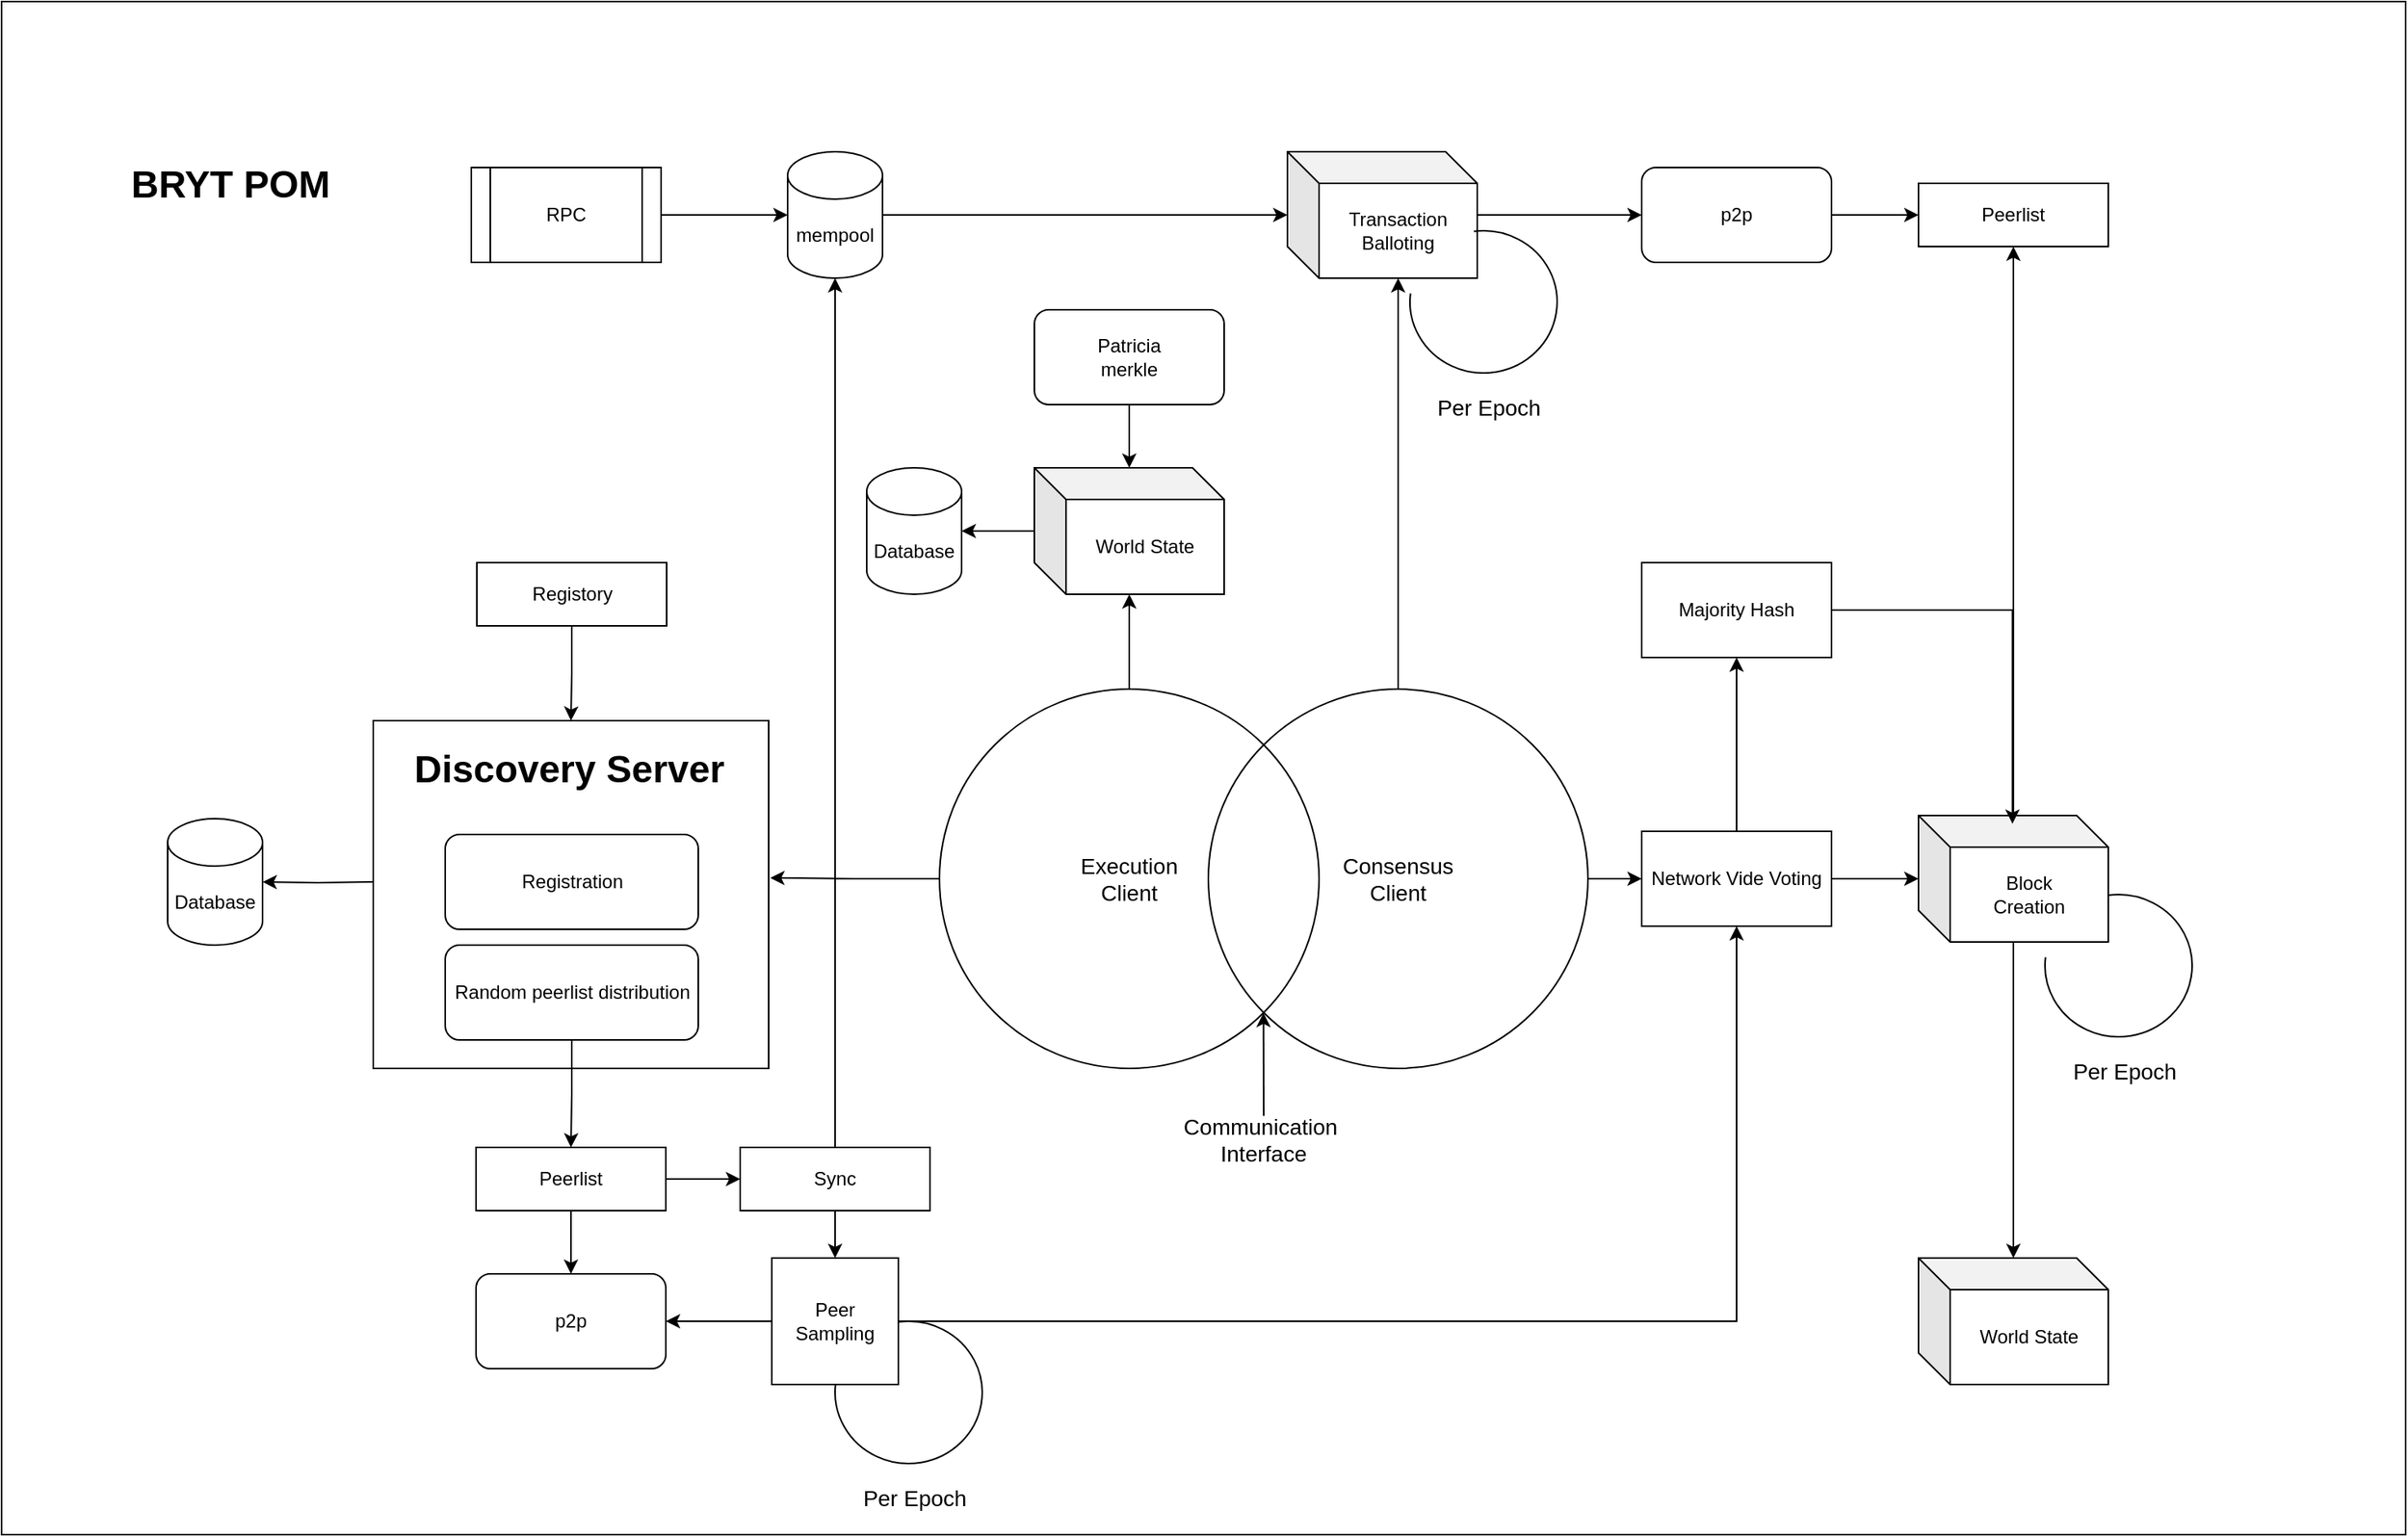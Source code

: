 <mxfile version="24.7.1" type="github">
  <diagram name="Page-1" id="kQMQTXATmenSAZyp5msM">
    <mxGraphModel dx="3119" dy="1177" grid="1" gridSize="10" guides="1" tooltips="1" connect="1" arrows="1" fold="1" page="1" pageScale="1" pageWidth="850" pageHeight="1100" math="0" shadow="0">
      <root>
        <mxCell id="0" />
        <mxCell id="1" parent="0" />
        <mxCell id="oUvKnUqJZTMTFXycQhW--68" value="" style="rounded=0;whiteSpace=wrap;html=1;" parent="1" vertex="1">
          <mxGeometry x="-760" y="65" width="1520" height="970" as="geometry" />
        </mxCell>
        <mxCell id="oUvKnUqJZTMTFXycQhW--55" style="edgeStyle=orthogonalEdgeStyle;rounded=0;orthogonalLoop=1;jettySize=auto;html=1;" parent="1" source="oUvKnUqJZTMTFXycQhW--2" target="oUvKnUqJZTMTFXycQhW--54" edge="1">
          <mxGeometry relative="1" as="geometry" />
        </mxCell>
        <mxCell id="oUvKnUqJZTMTFXycQhW--2" value="&lt;font style=&quot;font-size: 14px;&quot;&gt;Consensus&lt;/font&gt;&lt;div style=&quot;font-size: 14px;&quot;&gt;&lt;font style=&quot;font-size: 14px;&quot;&gt;Client&lt;/font&gt;&lt;/div&gt;" style="ellipse;whiteSpace=wrap;html=1;aspect=fixed;fillColor=none;" parent="1" vertex="1">
          <mxGeometry x="3" y="500" width="240" height="240" as="geometry" />
        </mxCell>
        <mxCell id="oUvKnUqJZTMTFXycQhW--47" style="edgeStyle=orthogonalEdgeStyle;rounded=0;orthogonalLoop=1;jettySize=auto;html=1;entryX=0.5;entryY=0;entryDx=0;entryDy=0;endArrow=none;endFill=0;" parent="1" source="oUvKnUqJZTMTFXycQhW--1" target="oUvKnUqJZTMTFXycQhW--46" edge="1">
          <mxGeometry relative="1" as="geometry" />
        </mxCell>
        <mxCell id="efIlXKtAPlT8yFfTsTMv-31" value="" style="edgeStyle=orthogonalEdgeStyle;rounded=0;orthogonalLoop=1;jettySize=auto;html=1;" parent="1" source="oUvKnUqJZTMTFXycQhW--1" target="efIlXKtAPlT8yFfTsTMv-26" edge="1">
          <mxGeometry relative="1" as="geometry" />
        </mxCell>
        <mxCell id="oUvKnUqJZTMTFXycQhW--1" value="&lt;font style=&quot;font-size: 14px;&quot;&gt;Execution&lt;br&gt;Client&lt;/font&gt;" style="ellipse;whiteSpace=wrap;html=1;aspect=fixed;fillColor=none;" parent="1" vertex="1">
          <mxGeometry x="-167" y="500" width="240" height="240" as="geometry" />
        </mxCell>
        <mxCell id="oUvKnUqJZTMTFXycQhW--4" value="" style="endArrow=classic;html=1;rounded=0;entryX=1;entryY=1;entryDx=0;entryDy=0;" parent="1" target="oUvKnUqJZTMTFXycQhW--1" edge="1">
          <mxGeometry width="50" height="50" relative="1" as="geometry">
            <mxPoint x="38" y="770" as="sourcePoint" />
            <mxPoint x="83" y="780" as="targetPoint" />
          </mxGeometry>
        </mxCell>
        <mxCell id="oUvKnUqJZTMTFXycQhW--5" value="&lt;font style=&quot;font-size: 14px;&quot;&gt;Communication&amp;nbsp; Interface&lt;/font&gt;" style="text;html=1;align=center;verticalAlign=middle;whiteSpace=wrap;rounded=0;" parent="1" vertex="1">
          <mxGeometry x="8" y="770" width="60" height="30" as="geometry" />
        </mxCell>
        <mxCell id="oUvKnUqJZTMTFXycQhW--11" value="" style="edgeStyle=orthogonalEdgeStyle;rounded=0;orthogonalLoop=1;jettySize=auto;html=1;" parent="1" target="oUvKnUqJZTMTFXycQhW--10" edge="1">
          <mxGeometry relative="1" as="geometry">
            <mxPoint x="-525" y="622" as="sourcePoint" />
          </mxGeometry>
        </mxCell>
        <mxCell id="oUvKnUqJZTMTFXycQhW--10" value="Database" style="shape=cylinder3;whiteSpace=wrap;html=1;boundedLbl=1;backgroundOutline=1;size=15;" parent="1" vertex="1">
          <mxGeometry x="-655" y="582" width="60" height="80" as="geometry" />
        </mxCell>
        <mxCell id="efIlXKtAPlT8yFfTsTMv-42" style="edgeStyle=orthogonalEdgeStyle;rounded=0;orthogonalLoop=1;jettySize=auto;html=1;entryX=0.5;entryY=0;entryDx=0;entryDy=0;" parent="1" source="oUvKnUqJZTMTFXycQhW--12" target="efIlXKtAPlT8yFfTsTMv-1" edge="1">
          <mxGeometry relative="1" as="geometry" />
        </mxCell>
        <mxCell id="oUvKnUqJZTMTFXycQhW--12" value="Registory" style="whiteSpace=wrap;html=1;fillColor=none;" parent="1" vertex="1">
          <mxGeometry x="-459.5" y="420" width="120" height="40" as="geometry" />
        </mxCell>
        <mxCell id="oUvKnUqJZTMTFXycQhW--37" style="edgeStyle=orthogonalEdgeStyle;rounded=0;orthogonalLoop=1;jettySize=auto;html=1;entryX=0.5;entryY=0;entryDx=0;entryDy=0;" parent="1" source="oUvKnUqJZTMTFXycQhW--13" target="oUvKnUqJZTMTFXycQhW--35" edge="1">
          <mxGeometry relative="1" as="geometry" />
        </mxCell>
        <mxCell id="oUvKnUqJZTMTFXycQhW--53" value="" style="edgeStyle=orthogonalEdgeStyle;rounded=0;orthogonalLoop=1;jettySize=auto;html=1;" parent="1" source="oUvKnUqJZTMTFXycQhW--13" target="oUvKnUqJZTMTFXycQhW--46" edge="1">
          <mxGeometry relative="1" as="geometry" />
        </mxCell>
        <mxCell id="oUvKnUqJZTMTFXycQhW--13" value="Peerlist" style="whiteSpace=wrap;html=1;fillColor=none;" parent="1" vertex="1">
          <mxGeometry x="-460" y="790" width="120" height="40" as="geometry" />
        </mxCell>
        <mxCell id="oUvKnUqJZTMTFXycQhW--21" style="edgeStyle=orthogonalEdgeStyle;rounded=0;orthogonalLoop=1;jettySize=auto;html=1;entryX=0.5;entryY=1;entryDx=0;entryDy=0;entryPerimeter=0;" parent="1" source="oUvKnUqJZTMTFXycQhW--1" target="oUvKnUqJZTMTFXycQhW--31" edge="1">
          <mxGeometry relative="1" as="geometry">
            <mxPoint x="-233" y="370" as="targetPoint" />
          </mxGeometry>
        </mxCell>
        <mxCell id="oUvKnUqJZTMTFXycQhW--24" value="RPC" style="shape=process;whiteSpace=wrap;html=1;backgroundOutline=1;" parent="1" vertex="1">
          <mxGeometry x="-463" y="170" width="120" height="60" as="geometry" />
        </mxCell>
        <mxCell id="oUvKnUqJZTMTFXycQhW--31" value="mempool" style="shape=cylinder3;whiteSpace=wrap;html=1;boundedLbl=1;backgroundOutline=1;size=15;" parent="1" vertex="1">
          <mxGeometry x="-263" y="160" width="60" height="80" as="geometry" />
        </mxCell>
        <mxCell id="oUvKnUqJZTMTFXycQhW--36" value="" style="edgeStyle=orthogonalEdgeStyle;rounded=0;orthogonalLoop=1;jettySize=auto;html=1;" parent="1" source="oUvKnUqJZTMTFXycQhW--33" target="oUvKnUqJZTMTFXycQhW--35" edge="1">
          <mxGeometry relative="1" as="geometry" />
        </mxCell>
        <mxCell id="oUvKnUqJZTMTFXycQhW--64" style="edgeStyle=orthogonalEdgeStyle;rounded=0;orthogonalLoop=1;jettySize=auto;html=1;entryX=0.5;entryY=1;entryDx=0;entryDy=0;" parent="1" source="oUvKnUqJZTMTFXycQhW--33" target="oUvKnUqJZTMTFXycQhW--54" edge="1">
          <mxGeometry relative="1" as="geometry" />
        </mxCell>
        <mxCell id="oUvKnUqJZTMTFXycQhW--33" value="Peer&lt;br&gt;Sampling" style="whiteSpace=wrap;html=1;aspect=fixed;" parent="1" vertex="1">
          <mxGeometry x="-273" y="860" width="80" height="80" as="geometry" />
        </mxCell>
        <mxCell id="oUvKnUqJZTMTFXycQhW--35" value="p2p" style="rounded=1;whiteSpace=wrap;html=1;" parent="1" vertex="1">
          <mxGeometry x="-460" y="870" width="120" height="60" as="geometry" />
        </mxCell>
        <mxCell id="oUvKnUqJZTMTFXycQhW--38" value="" style="verticalLabelPosition=bottom;verticalAlign=top;html=1;shape=mxgraph.basic.arc;startAngle=0.979;endAngle=0.769;" parent="1" vertex="1">
          <mxGeometry x="-233" y="900" width="93" height="90" as="geometry" />
        </mxCell>
        <mxCell id="oUvKnUqJZTMTFXycQhW--39" value="&lt;font style=&quot;font-size: 14px;&quot;&gt;Per Epoch&lt;/font&gt;" style="text;html=1;align=center;verticalAlign=middle;whiteSpace=wrap;rounded=0;" parent="1" vertex="1">
          <mxGeometry x="-226.5" y="997" width="87" height="30" as="geometry" />
        </mxCell>
        <mxCell id="oUvKnUqJZTMTFXycQhW--48" style="edgeStyle=orthogonalEdgeStyle;rounded=0;orthogonalLoop=1;jettySize=auto;html=1;" parent="1" source="oUvKnUqJZTMTFXycQhW--46" target="oUvKnUqJZTMTFXycQhW--33" edge="1">
          <mxGeometry relative="1" as="geometry" />
        </mxCell>
        <mxCell id="oUvKnUqJZTMTFXycQhW--46" value="Sync" style="whiteSpace=wrap;html=1;fillColor=none;" parent="1" vertex="1">
          <mxGeometry x="-293" y="790" width="120" height="40" as="geometry" />
        </mxCell>
        <mxCell id="oUvKnUqJZTMTFXycQhW--57" style="edgeStyle=orthogonalEdgeStyle;rounded=0;orthogonalLoop=1;jettySize=auto;html=1;" parent="1" source="oUvKnUqJZTMTFXycQhW--49" target="oUvKnUqJZTMTFXycQhW--56" edge="1">
          <mxGeometry relative="1" as="geometry" />
        </mxCell>
        <mxCell id="oUvKnUqJZTMTFXycQhW--49" value="Transaction&lt;br&gt;Balloting" style="shape=cube;whiteSpace=wrap;html=1;boundedLbl=1;backgroundOutline=1;darkOpacity=0.05;darkOpacity2=0.1;" parent="1" vertex="1">
          <mxGeometry x="53" y="160" width="120" height="80" as="geometry" />
        </mxCell>
        <mxCell id="oUvKnUqJZTMTFXycQhW--50" style="edgeStyle=orthogonalEdgeStyle;rounded=0;orthogonalLoop=1;jettySize=auto;html=1;entryX=0;entryY=0;entryDx=70;entryDy=80;entryPerimeter=0;" parent="1" source="oUvKnUqJZTMTFXycQhW--2" target="oUvKnUqJZTMTFXycQhW--49" edge="1">
          <mxGeometry relative="1" as="geometry" />
        </mxCell>
        <mxCell id="oUvKnUqJZTMTFXycQhW--52" style="edgeStyle=orthogonalEdgeStyle;rounded=0;orthogonalLoop=1;jettySize=auto;html=1;entryX=0;entryY=0.5;entryDx=0;entryDy=0;entryPerimeter=0;" parent="1" source="oUvKnUqJZTMTFXycQhW--31" target="oUvKnUqJZTMTFXycQhW--49" edge="1">
          <mxGeometry relative="1" as="geometry">
            <Array as="points">
              <mxPoint x="-103" y="200" />
            </Array>
          </mxGeometry>
        </mxCell>
        <mxCell id="oUvKnUqJZTMTFXycQhW--62" value="" style="edgeStyle=orthogonalEdgeStyle;rounded=0;orthogonalLoop=1;jettySize=auto;html=1;" parent="1" source="oUvKnUqJZTMTFXycQhW--54" target="oUvKnUqJZTMTFXycQhW--61" edge="1">
          <mxGeometry relative="1" as="geometry" />
        </mxCell>
        <mxCell id="qcI3yiEmPvvUCaJdVpP8-2" value="" style="edgeStyle=orthogonalEdgeStyle;rounded=0;orthogonalLoop=1;jettySize=auto;html=1;" edge="1" parent="1" source="oUvKnUqJZTMTFXycQhW--54" target="qcI3yiEmPvvUCaJdVpP8-1">
          <mxGeometry relative="1" as="geometry" />
        </mxCell>
        <mxCell id="oUvKnUqJZTMTFXycQhW--54" value="Network Vide Voting" style="whiteSpace=wrap;html=1;fillColor=none;" parent="1" vertex="1">
          <mxGeometry x="277" y="590" width="120" height="60" as="geometry" />
        </mxCell>
        <mxCell id="oUvKnUqJZTMTFXycQhW--59" value="" style="edgeStyle=orthogonalEdgeStyle;rounded=0;orthogonalLoop=1;jettySize=auto;html=1;" parent="1" source="oUvKnUqJZTMTFXycQhW--56" target="oUvKnUqJZTMTFXycQhW--58" edge="1">
          <mxGeometry relative="1" as="geometry" />
        </mxCell>
        <mxCell id="oUvKnUqJZTMTFXycQhW--56" value="p2p" style="rounded=1;whiteSpace=wrap;html=1;" parent="1" vertex="1">
          <mxGeometry x="277" y="170" width="120" height="60" as="geometry" />
        </mxCell>
        <mxCell id="oUvKnUqJZTMTFXycQhW--58" value="Peerlist" style="whiteSpace=wrap;html=1;fillColor=none;" parent="1" vertex="1">
          <mxGeometry x="452" y="180" width="120" height="40" as="geometry" />
        </mxCell>
        <mxCell id="oUvKnUqJZTMTFXycQhW--63" style="edgeStyle=orthogonalEdgeStyle;rounded=0;orthogonalLoop=1;jettySize=auto;html=1;entryX=0.5;entryY=1;entryDx=0;entryDy=0;" parent="1" source="oUvKnUqJZTMTFXycQhW--61" target="oUvKnUqJZTMTFXycQhW--58" edge="1">
          <mxGeometry relative="1" as="geometry" />
        </mxCell>
        <mxCell id="oUvKnUqJZTMTFXycQhW--66" style="edgeStyle=orthogonalEdgeStyle;rounded=0;orthogonalLoop=1;jettySize=auto;html=1;" parent="1" source="oUvKnUqJZTMTFXycQhW--61" target="oUvKnUqJZTMTFXycQhW--65" edge="1">
          <mxGeometry relative="1" as="geometry" />
        </mxCell>
        <mxCell id="oUvKnUqJZTMTFXycQhW--61" value="Block&lt;br&gt;Creation" style="shape=cube;whiteSpace=wrap;html=1;boundedLbl=1;backgroundOutline=1;darkOpacity=0.05;darkOpacity2=0.1;" parent="1" vertex="1">
          <mxGeometry x="452" y="580" width="120" height="80" as="geometry" />
        </mxCell>
        <mxCell id="oUvKnUqJZTMTFXycQhW--65" value="World State" style="shape=cube;whiteSpace=wrap;html=1;boundedLbl=1;backgroundOutline=1;darkOpacity=0.05;darkOpacity2=0.1;" parent="1" vertex="1">
          <mxGeometry x="452" y="860" width="120" height="80" as="geometry" />
        </mxCell>
        <mxCell id="oUvKnUqJZTMTFXycQhW--69" value="&lt;h1 style=&quot;margin-top: 0px;&quot;&gt;&lt;span style=&quot;background-color: initial;&quot;&gt;BRYT POM&lt;/span&gt;&lt;br&gt;&lt;/h1&gt;" style="text;html=1;whiteSpace=wrap;overflow=hidden;rounded=0;" parent="1" vertex="1">
          <mxGeometry x="-680" y="160" width="140" height="50" as="geometry" />
        </mxCell>
        <mxCell id="efIlXKtAPlT8yFfTsTMv-1" value="" style="rounded=0;whiteSpace=wrap;html=1;" parent="1" vertex="1">
          <mxGeometry x="-525" y="520" width="250" height="220" as="geometry" />
        </mxCell>
        <mxCell id="efIlXKtAPlT8yFfTsTMv-2" value="&lt;h1 style=&quot;margin-top: 0px;&quot;&gt;Discovery Server&lt;/h1&gt;" style="text;html=1;whiteSpace=wrap;overflow=hidden;rounded=0;" parent="1" vertex="1">
          <mxGeometry x="-501" y="530" width="203" height="40" as="geometry" />
        </mxCell>
        <mxCell id="efIlXKtAPlT8yFfTsTMv-3" value="Registration" style="rounded=1;whiteSpace=wrap;html=1;" parent="1" vertex="1">
          <mxGeometry x="-479.5" y="592" width="160" height="60" as="geometry" />
        </mxCell>
        <mxCell id="efIlXKtAPlT8yFfTsTMv-43" value="" style="edgeStyle=orthogonalEdgeStyle;rounded=0;orthogonalLoop=1;jettySize=auto;html=1;" parent="1" source="efIlXKtAPlT8yFfTsTMv-4" target="oUvKnUqJZTMTFXycQhW--13" edge="1">
          <mxGeometry relative="1" as="geometry" />
        </mxCell>
        <mxCell id="efIlXKtAPlT8yFfTsTMv-4" value="Random peerlist distribution" style="rounded=1;whiteSpace=wrap;html=1;" parent="1" vertex="1">
          <mxGeometry x="-479.5" y="662" width="160" height="60" as="geometry" />
        </mxCell>
        <mxCell id="efIlXKtAPlT8yFfTsTMv-25" value="" style="edgeStyle=orthogonalEdgeStyle;rounded=0;orthogonalLoop=1;jettySize=auto;html=1;" parent="1" source="efIlXKtAPlT8yFfTsTMv-26" target="efIlXKtAPlT8yFfTsTMv-29" edge="1">
          <mxGeometry relative="1" as="geometry" />
        </mxCell>
        <mxCell id="efIlXKtAPlT8yFfTsTMv-26" value="World State" style="shape=cube;whiteSpace=wrap;html=1;boundedLbl=1;backgroundOutline=1;darkOpacity=0.05;darkOpacity2=0.1;" parent="1" vertex="1">
          <mxGeometry x="-107" y="360" width="120" height="80" as="geometry" />
        </mxCell>
        <mxCell id="efIlXKtAPlT8yFfTsTMv-27" value="" style="edgeStyle=orthogonalEdgeStyle;rounded=0;orthogonalLoop=1;jettySize=auto;html=1;" parent="1" source="efIlXKtAPlT8yFfTsTMv-28" target="efIlXKtAPlT8yFfTsTMv-26" edge="1">
          <mxGeometry relative="1" as="geometry" />
        </mxCell>
        <mxCell id="efIlXKtAPlT8yFfTsTMv-28" value="Patricia&lt;br&gt;merkle" style="rounded=1;whiteSpace=wrap;html=1;" parent="1" vertex="1">
          <mxGeometry x="-107" y="260" width="120" height="60" as="geometry" />
        </mxCell>
        <mxCell id="efIlXKtAPlT8yFfTsTMv-29" value="Database" style="shape=cylinder3;whiteSpace=wrap;html=1;boundedLbl=1;backgroundOutline=1;size=15;" parent="1" vertex="1">
          <mxGeometry x="-213" y="360" width="60" height="80" as="geometry" />
        </mxCell>
        <mxCell id="efIlXKtAPlT8yFfTsTMv-30" style="edgeStyle=orthogonalEdgeStyle;rounded=0;orthogonalLoop=1;jettySize=auto;html=1;entryX=0;entryY=0.5;entryDx=0;entryDy=0;entryPerimeter=0;" parent="1" source="oUvKnUqJZTMTFXycQhW--24" target="oUvKnUqJZTMTFXycQhW--31" edge="1">
          <mxGeometry relative="1" as="geometry" />
        </mxCell>
        <mxCell id="efIlXKtAPlT8yFfTsTMv-35" value="" style="verticalLabelPosition=bottom;verticalAlign=top;html=1;shape=mxgraph.basic.arc;startAngle=0.979;endAngle=0.769;" parent="1" vertex="1">
          <mxGeometry x="532" y="630" width="93" height="90" as="geometry" />
        </mxCell>
        <mxCell id="efIlXKtAPlT8yFfTsTMv-36" value="&lt;font style=&quot;font-size: 14px;&quot;&gt;Per Epoch&lt;/font&gt;" style="text;html=1;align=center;verticalAlign=middle;whiteSpace=wrap;rounded=0;" parent="1" vertex="1">
          <mxGeometry x="538.5" y="727" width="87" height="30" as="geometry" />
        </mxCell>
        <mxCell id="efIlXKtAPlT8yFfTsTMv-37" value="" style="verticalLabelPosition=bottom;verticalAlign=top;html=1;shape=mxgraph.basic.arc;startAngle=0.979;endAngle=0.769;" parent="1" vertex="1">
          <mxGeometry x="130.5" y="210" width="93" height="90" as="geometry" />
        </mxCell>
        <mxCell id="efIlXKtAPlT8yFfTsTMv-38" value="&lt;font style=&quot;font-size: 14px;&quot;&gt;Per Epoch&lt;/font&gt;" style="text;html=1;align=center;verticalAlign=middle;whiteSpace=wrap;rounded=0;" parent="1" vertex="1">
          <mxGeometry x="136.5" y="307" width="87" height="30" as="geometry" />
        </mxCell>
        <mxCell id="efIlXKtAPlT8yFfTsTMv-39" style="edgeStyle=orthogonalEdgeStyle;rounded=0;orthogonalLoop=1;jettySize=auto;html=1;entryX=1.004;entryY=0.452;entryDx=0;entryDy=0;entryPerimeter=0;" parent="1" source="oUvKnUqJZTMTFXycQhW--1" target="efIlXKtAPlT8yFfTsTMv-1" edge="1">
          <mxGeometry relative="1" as="geometry" />
        </mxCell>
        <mxCell id="qcI3yiEmPvvUCaJdVpP8-1" value="Majority Hash" style="whiteSpace=wrap;html=1;fillColor=none;" vertex="1" parent="1">
          <mxGeometry x="277" y="420" width="120" height="60" as="geometry" />
        </mxCell>
        <mxCell id="qcI3yiEmPvvUCaJdVpP8-3" style="edgeStyle=orthogonalEdgeStyle;rounded=0;orthogonalLoop=1;jettySize=auto;html=1;entryX=0.495;entryY=0.065;entryDx=0;entryDy=0;entryPerimeter=0;" edge="1" parent="1" source="qcI3yiEmPvvUCaJdVpP8-1" target="oUvKnUqJZTMTFXycQhW--61">
          <mxGeometry relative="1" as="geometry" />
        </mxCell>
      </root>
    </mxGraphModel>
  </diagram>
</mxfile>
